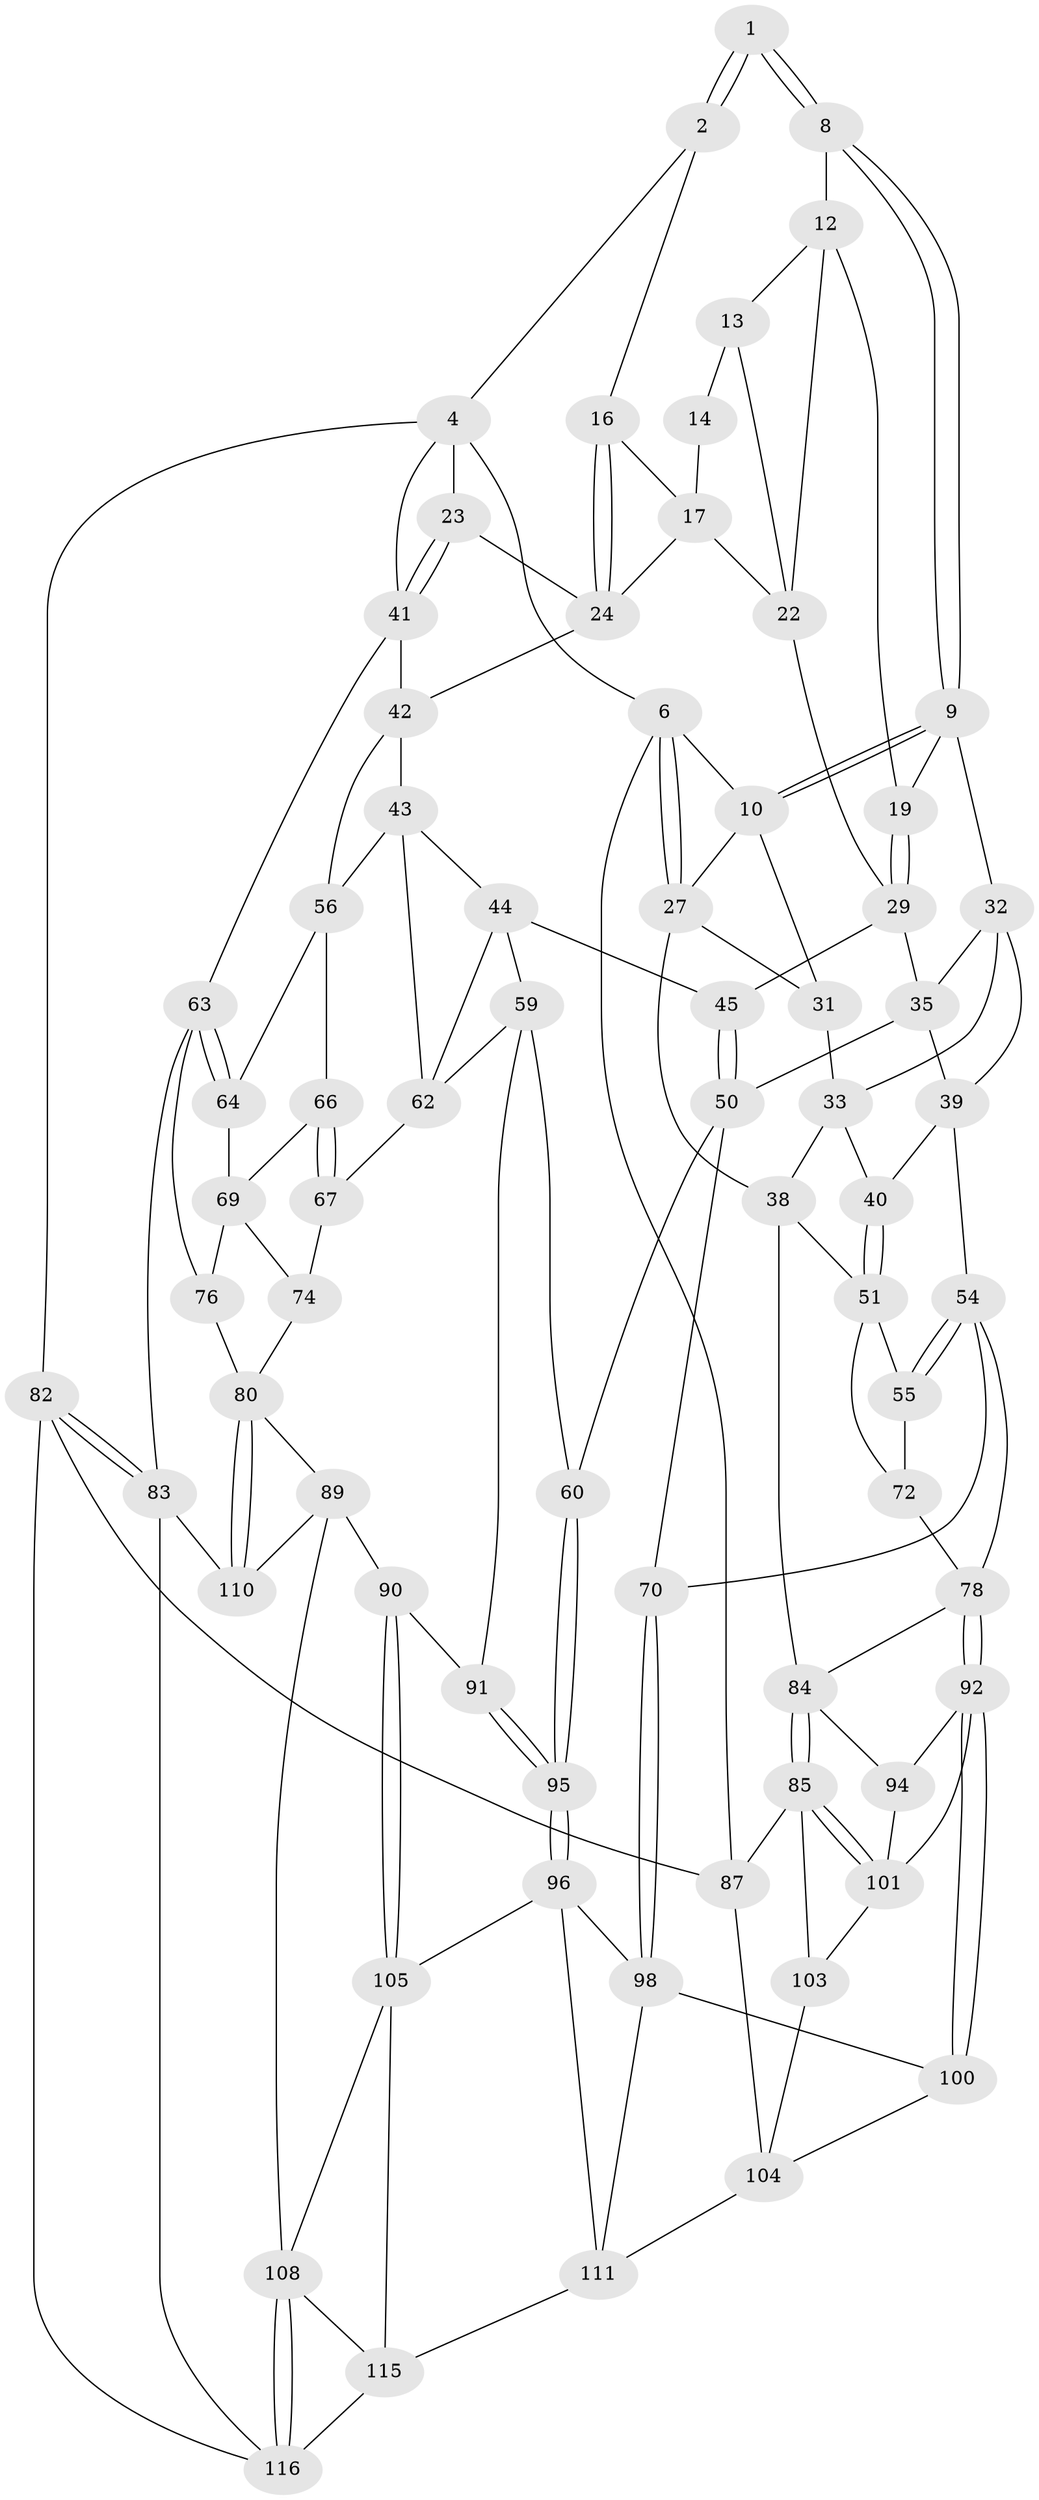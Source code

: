 // Generated by graph-tools (version 1.1) at 2025/52/02/27/25 19:52:43]
// undirected, 72 vertices, 155 edges
graph export_dot {
graph [start="1"]
  node [color=gray90,style=filled];
  1 [pos="+0.3195775492248969+0"];
  2 [pos="+0.5979814489343747+0",super="+3"];
  4 [pos="+0.7283516189533856+0",super="+5"];
  6 [pos="+0+0",super="+7"];
  8 [pos="+0.34416564654493376+0.020232849542922114"];
  9 [pos="+0.2641110862584072+0.15425295184860366",super="+20"];
  10 [pos="+0.1822476956101419+0.0860558862817905",super="+11"];
  12 [pos="+0.36533291915743604+0.043640131319711624",super="+18"];
  13 [pos="+0.3738590373120303+0.044725077495013144",super="+21"];
  14 [pos="+0.4918333266780087+0.054315449096601146",super="+15"];
  16 [pos="+0.6864802250005044+0.0030341579308873"];
  17 [pos="+0.5610884383165412+0.11590839501038058",super="+25"];
  19 [pos="+0.38022742726140746+0.19866880610610363"];
  22 [pos="+0.48427025788663913+0.08548802673377821",super="+26"];
  23 [pos="+0.8826741671864273+0.21246096036718795"];
  24 [pos="+0.6949452193963663+0.22375553926224187",super="+30"];
  27 [pos="+0+0.08721754704144528",super="+28"];
  29 [pos="+0.5068889286421643+0.24342910627149475",super="+34"];
  31 [pos="+0.11856180007132769+0.15824606724141102"];
  32 [pos="+0.2727971355580328+0.22636294768391996",super="+36"];
  33 [pos="+0.1448641203618696+0.25131705703984103",super="+37"];
  35 [pos="+0.3799522848955756+0.36944250384292604",super="+48"];
  38 [pos="+0+0.3655201016875016",super="+53"];
  39 [pos="+0.27189329536378104+0.3461936058963737",super="+49"];
  40 [pos="+0.18823103455808388+0.3817590972631577"];
  41 [pos="+1+0.2868002581065883",super="+46"];
  42 [pos="+0.6922935959883121+0.3609825879729027",super="+47"];
  43 [pos="+0.6876589320499944+0.3660324594808787",super="+57"];
  44 [pos="+0.5652071529882855+0.46615142293656814",super="+58"];
  45 [pos="+0.5305644727609811+0.4529843615895307"];
  50 [pos="+0.41420032341240837+0.5064976385683186",super="+61"];
  51 [pos="+0.17842028151488884+0.49239380856493226",super="+52"];
  54 [pos="+0.2806163370064323+0.5632492042315684",super="+71"];
  55 [pos="+0.2277602015738792+0.534353339043141"];
  56 [pos="+0.7705832442590763+0.49385143620661537",super="+65"];
  59 [pos="+0.5945090356429433+0.5818693234625925",super="+77"];
  60 [pos="+0.547219230949614+0.6478670429634299"];
  62 [pos="+0.6577051015904799+0.5604065331885459",super="+68"];
  63 [pos="+1+0.3910049635994519",super="+75"];
  64 [pos="+1+0.49287204021785413"];
  66 [pos="+0.7947834829529292+0.5415143133114535"];
  67 [pos="+0.7833205343695246+0.6308925552719562"];
  69 [pos="+0.9169631160307576+0.5814812460955354",super="+73"];
  70 [pos="+0.312479881391233+0.6792080760541261"];
  72 [pos="+0.08095393017963584+0.6073455836547552"];
  74 [pos="+0.8785977514524389+0.6143702466536878"];
  76 [pos="+0.9697686543048145+0.8087952194081478"];
  78 [pos="+0.16620405041923916+0.6736977572793684",super="+79"];
  80 [pos="+0.9149812683722296+0.8154738481850364",super="+81"];
  82 [pos="+1+1"];
  83 [pos="+1+0.8606934766177434",super="+114"];
  84 [pos="+0+0.6105540390622215",super="+88"];
  85 [pos="+0+0.7259028503608411",super="+86"];
  87 [pos="+0+1"];
  89 [pos="+0.8090432837632673+0.7819325006635461",super="+107"];
  90 [pos="+0.7611325925109523+0.7567695742978953"];
  91 [pos="+0.7493246431658216+0.7457004985648704"];
  92 [pos="+0.15408770362899307+0.8186837040587516",super="+93"];
  94 [pos="+0.07328023487201336+0.7366821324766564"];
  95 [pos="+0.5546136715970545+0.7615950419155052"];
  96 [pos="+0.5152336368339732+0.810024422941839",super="+97"];
  98 [pos="+0.33644513437030493+0.7560815941127439",super="+99"];
  100 [pos="+0.17165044237531088+0.8460478247611732"];
  101 [pos="+0.01446487682678352+0.7524158687643693",super="+102"];
  103 [pos="+0+1"];
  104 [pos="+0.10307395395196232+0.891909399274712",super="+113"];
  105 [pos="+0.6780091276815216+0.9186989291641695",super="+106"];
  108 [pos="+0.7187832082186234+0.9358654814767654",super="+109"];
  110 [pos="+0.8496591699353977+0.9740214665898941"];
  111 [pos="+0.3168500748163282+1",super="+112"];
  115 [pos="+0.5672488473101586+1",super="+117"];
  116 [pos="+0.8345227008431447+1",super="+118"];
  1 -- 2;
  1 -- 2;
  1 -- 8;
  1 -- 8;
  2 -- 16;
  2 -- 4;
  4 -- 23;
  4 -- 41;
  4 -- 82;
  4 -- 6;
  6 -- 27;
  6 -- 27;
  6 -- 87;
  6 -- 10;
  8 -- 9;
  8 -- 9;
  8 -- 12;
  9 -- 10;
  9 -- 10;
  9 -- 32;
  9 -- 19;
  10 -- 31;
  10 -- 27;
  12 -- 13;
  12 -- 19;
  12 -- 22;
  13 -- 14 [weight=2];
  13 -- 22;
  14 -- 17;
  16 -- 17;
  16 -- 24;
  16 -- 24;
  17 -- 24;
  17 -- 22;
  19 -- 29;
  19 -- 29;
  22 -- 29;
  23 -- 24;
  23 -- 41;
  23 -- 41;
  24 -- 42;
  27 -- 38;
  27 -- 31;
  29 -- 45;
  29 -- 35;
  31 -- 33;
  32 -- 33;
  32 -- 35;
  32 -- 39;
  33 -- 40;
  33 -- 38;
  35 -- 50;
  35 -- 39;
  38 -- 51;
  38 -- 84;
  39 -- 40;
  39 -- 54;
  40 -- 51;
  40 -- 51;
  41 -- 63;
  41 -- 42;
  42 -- 43;
  42 -- 56;
  43 -- 44;
  43 -- 56;
  43 -- 62;
  44 -- 45;
  44 -- 59;
  44 -- 62;
  45 -- 50;
  45 -- 50;
  50 -- 60;
  50 -- 70;
  51 -- 55;
  51 -- 72;
  54 -- 55;
  54 -- 55;
  54 -- 70;
  54 -- 78;
  55 -- 72;
  56 -- 66;
  56 -- 64;
  59 -- 60;
  59 -- 91;
  59 -- 62;
  60 -- 95;
  60 -- 95;
  62 -- 67;
  63 -- 64;
  63 -- 64;
  63 -- 83;
  63 -- 76;
  64 -- 69;
  66 -- 67;
  66 -- 67;
  66 -- 69;
  67 -- 74;
  69 -- 74;
  69 -- 76;
  70 -- 98;
  70 -- 98;
  72 -- 78;
  74 -- 80;
  76 -- 80;
  78 -- 92;
  78 -- 92;
  78 -- 84;
  80 -- 110;
  80 -- 110;
  80 -- 89;
  82 -- 83;
  82 -- 83;
  82 -- 87;
  82 -- 116;
  83 -- 116;
  83 -- 110;
  84 -- 85;
  84 -- 85;
  84 -- 94;
  85 -- 101;
  85 -- 101;
  85 -- 87;
  85 -- 103;
  87 -- 104;
  89 -- 90;
  89 -- 108;
  89 -- 110;
  90 -- 91;
  90 -- 105;
  90 -- 105;
  91 -- 95;
  91 -- 95;
  92 -- 100;
  92 -- 100;
  92 -- 94;
  92 -- 101;
  94 -- 101;
  95 -- 96;
  95 -- 96;
  96 -- 105;
  96 -- 98;
  96 -- 111;
  98 -- 100;
  98 -- 111;
  100 -- 104;
  101 -- 103;
  103 -- 104;
  104 -- 111;
  105 -- 115;
  105 -- 108;
  108 -- 116;
  108 -- 116;
  108 -- 115;
  111 -- 115;
  115 -- 116;
}
